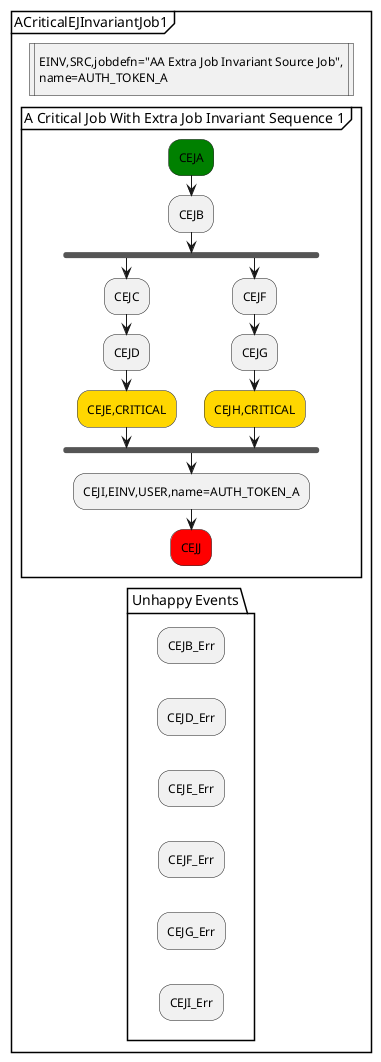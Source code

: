 @startuml
partition "ACriticalEJInvariantJob1" {
    :EINV,SRC,jobdefn="AA Extra Job Invariant Source Job",
    name=AUTH_TOKEN_A|
    detach
    group "A Critical Job With Extra Job Invariant Sequence 1"
        #green:CEJA;
        :CEJB;
        fork
            :CEJC;
            :CEJD;
            #gold:CEJE,CRITICAL;
        fork again
            :CEJF;
            :CEJG;
            #gold:CEJH,CRITICAL;
        end fork
        :CEJI,EINV,USER,name=AUTH_TOKEN_A;
        #red:CEJJ;
        detach
    end group
    package "Unhappy Events" {
      :CEJB_Err;
      kill
      :CEJD_Err;
      kill
      :CEJE_Err;
      kill
      :CEJF_Err;
      kill
      :CEJG_Err;
      kill
      :CEJI_Err;
      kill    
    }
}
@enduml